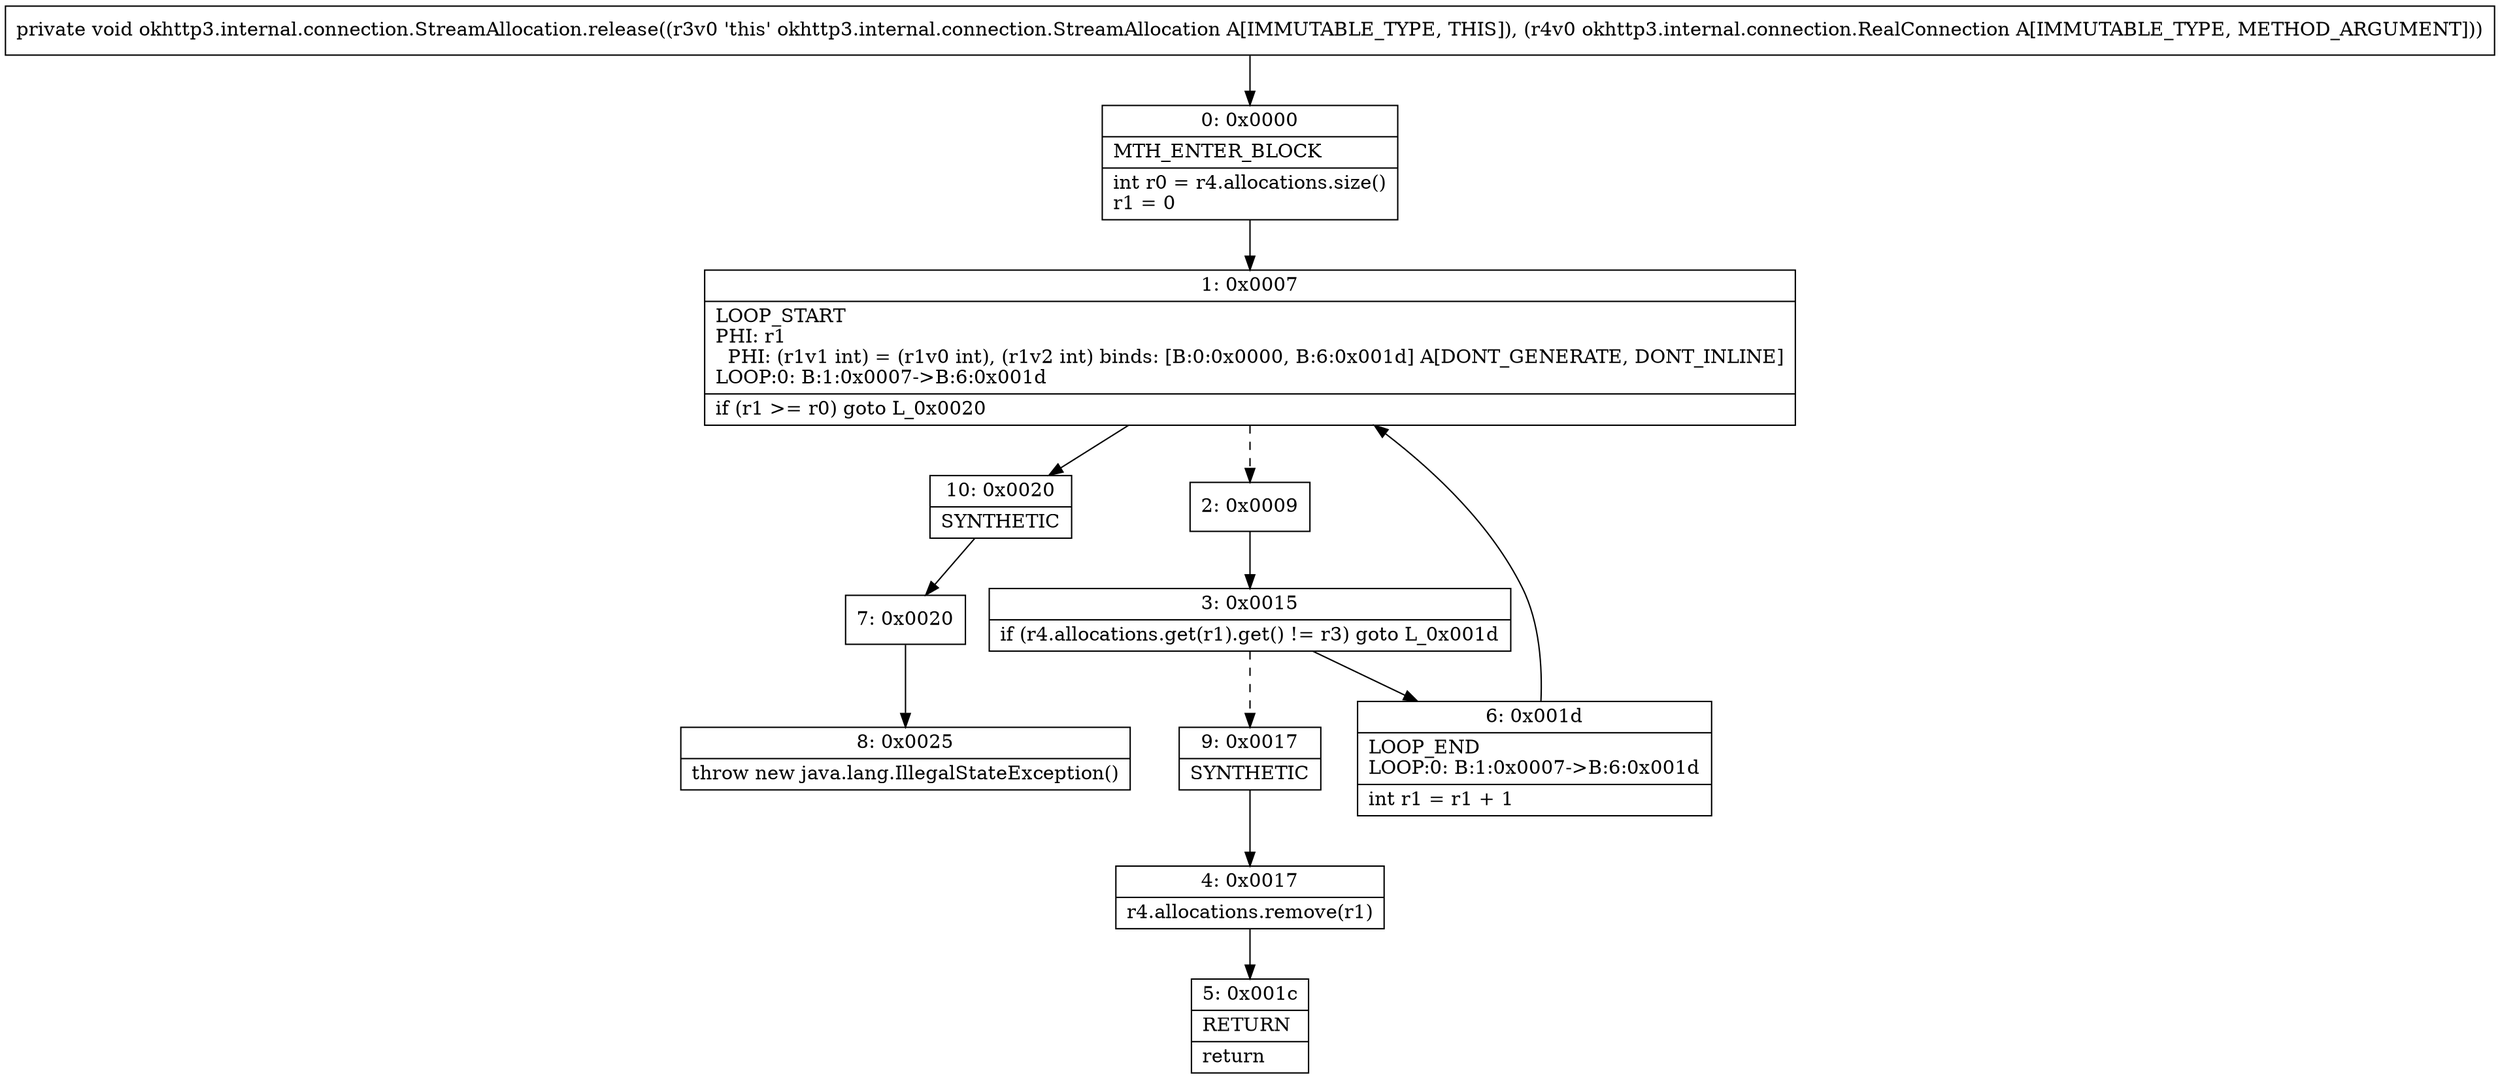 digraph "CFG forokhttp3.internal.connection.StreamAllocation.release(Lokhttp3\/internal\/connection\/RealConnection;)V" {
Node_0 [shape=record,label="{0\:\ 0x0000|MTH_ENTER_BLOCK\l|int r0 = r4.allocations.size()\lr1 = 0\l}"];
Node_1 [shape=record,label="{1\:\ 0x0007|LOOP_START\lPHI: r1 \l  PHI: (r1v1 int) = (r1v0 int), (r1v2 int) binds: [B:0:0x0000, B:6:0x001d] A[DONT_GENERATE, DONT_INLINE]\lLOOP:0: B:1:0x0007\-\>B:6:0x001d\l|if (r1 \>= r0) goto L_0x0020\l}"];
Node_2 [shape=record,label="{2\:\ 0x0009}"];
Node_3 [shape=record,label="{3\:\ 0x0015|if (r4.allocations.get(r1).get() != r3) goto L_0x001d\l}"];
Node_4 [shape=record,label="{4\:\ 0x0017|r4.allocations.remove(r1)\l}"];
Node_5 [shape=record,label="{5\:\ 0x001c|RETURN\l|return\l}"];
Node_6 [shape=record,label="{6\:\ 0x001d|LOOP_END\lLOOP:0: B:1:0x0007\-\>B:6:0x001d\l|int r1 = r1 + 1\l}"];
Node_7 [shape=record,label="{7\:\ 0x0020}"];
Node_8 [shape=record,label="{8\:\ 0x0025|throw new java.lang.IllegalStateException()\l}"];
Node_9 [shape=record,label="{9\:\ 0x0017|SYNTHETIC\l}"];
Node_10 [shape=record,label="{10\:\ 0x0020|SYNTHETIC\l}"];
MethodNode[shape=record,label="{private void okhttp3.internal.connection.StreamAllocation.release((r3v0 'this' okhttp3.internal.connection.StreamAllocation A[IMMUTABLE_TYPE, THIS]), (r4v0 okhttp3.internal.connection.RealConnection A[IMMUTABLE_TYPE, METHOD_ARGUMENT])) }"];
MethodNode -> Node_0;
Node_0 -> Node_1;
Node_1 -> Node_2[style=dashed];
Node_1 -> Node_10;
Node_2 -> Node_3;
Node_3 -> Node_6;
Node_3 -> Node_9[style=dashed];
Node_4 -> Node_5;
Node_6 -> Node_1;
Node_7 -> Node_8;
Node_9 -> Node_4;
Node_10 -> Node_7;
}

